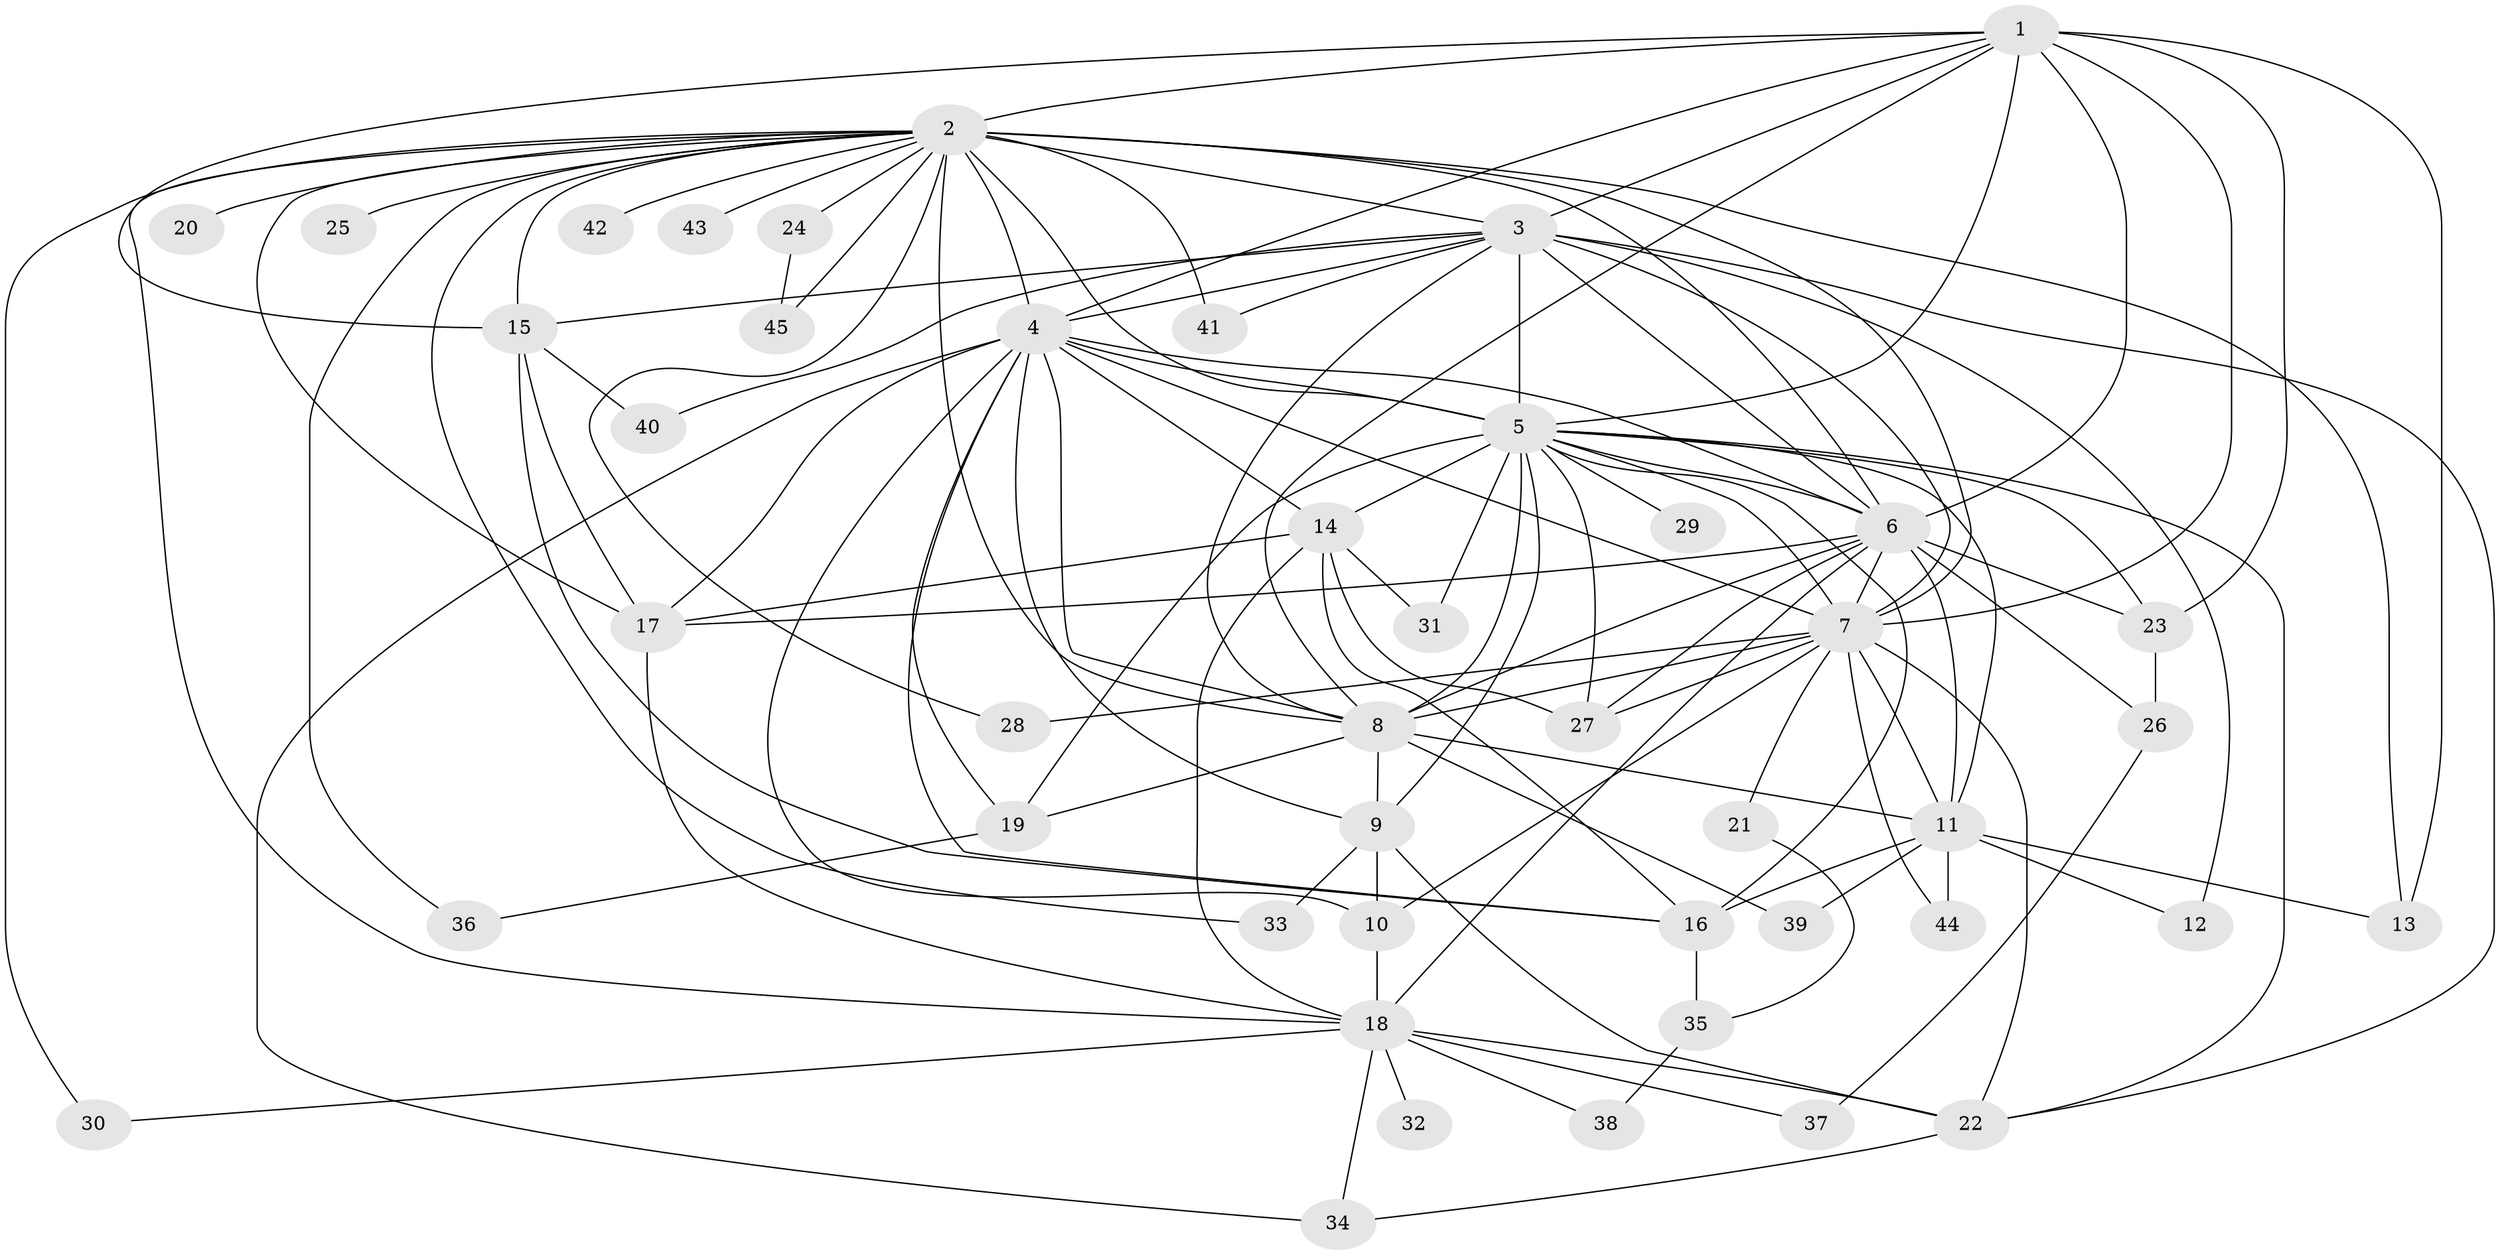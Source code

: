 // original degree distribution, {15: 0.011235955056179775, 32: 0.011235955056179775, 17: 0.011235955056179775, 27: 0.011235955056179775, 21: 0.011235955056179775, 16: 0.011235955056179775, 18: 0.011235955056179775, 13: 0.02247191011235955, 19: 0.011235955056179775, 12: 0.011235955056179775, 6: 0.02247191011235955, 5: 0.02247191011235955, 4: 0.0449438202247191, 2: 0.550561797752809, 3: 0.2247191011235955, 7: 0.011235955056179775}
// Generated by graph-tools (version 1.1) at 2025/35/03/09/25 02:35:05]
// undirected, 45 vertices, 117 edges
graph export_dot {
graph [start="1"]
  node [color=gray90,style=filled];
  1;
  2;
  3;
  4;
  5;
  6;
  7;
  8;
  9;
  10;
  11;
  12;
  13;
  14;
  15;
  16;
  17;
  18;
  19;
  20;
  21;
  22;
  23;
  24;
  25;
  26;
  27;
  28;
  29;
  30;
  31;
  32;
  33;
  34;
  35;
  36;
  37;
  38;
  39;
  40;
  41;
  42;
  43;
  44;
  45;
  1 -- 2 [weight=1.0];
  1 -- 3 [weight=1.0];
  1 -- 4 [weight=2.0];
  1 -- 5 [weight=2.0];
  1 -- 6 [weight=1.0];
  1 -- 7 [weight=1.0];
  1 -- 8 [weight=2.0];
  1 -- 13 [weight=3.0];
  1 -- 15 [weight=1.0];
  1 -- 23 [weight=1.0];
  2 -- 3 [weight=2.0];
  2 -- 4 [weight=1.0];
  2 -- 5 [weight=4.0];
  2 -- 6 [weight=1.0];
  2 -- 7 [weight=1.0];
  2 -- 8 [weight=2.0];
  2 -- 13 [weight=2.0];
  2 -- 15 [weight=1.0];
  2 -- 17 [weight=2.0];
  2 -- 18 [weight=1.0];
  2 -- 20 [weight=1.0];
  2 -- 24 [weight=1.0];
  2 -- 25 [weight=1.0];
  2 -- 28 [weight=1.0];
  2 -- 30 [weight=1.0];
  2 -- 33 [weight=1.0];
  2 -- 36 [weight=1.0];
  2 -- 41 [weight=1.0];
  2 -- 42 [weight=1.0];
  2 -- 43 [weight=2.0];
  2 -- 45 [weight=1.0];
  3 -- 4 [weight=1.0];
  3 -- 5 [weight=3.0];
  3 -- 6 [weight=2.0];
  3 -- 7 [weight=2.0];
  3 -- 8 [weight=2.0];
  3 -- 12 [weight=1.0];
  3 -- 15 [weight=1.0];
  3 -- 22 [weight=1.0];
  3 -- 40 [weight=1.0];
  3 -- 41 [weight=1.0];
  4 -- 5 [weight=2.0];
  4 -- 6 [weight=1.0];
  4 -- 7 [weight=1.0];
  4 -- 8 [weight=3.0];
  4 -- 9 [weight=1.0];
  4 -- 10 [weight=1.0];
  4 -- 14 [weight=1.0];
  4 -- 16 [weight=1.0];
  4 -- 17 [weight=9.0];
  4 -- 19 [weight=1.0];
  4 -- 34 [weight=1.0];
  5 -- 6 [weight=2.0];
  5 -- 7 [weight=2.0];
  5 -- 8 [weight=5.0];
  5 -- 9 [weight=1.0];
  5 -- 11 [weight=1.0];
  5 -- 14 [weight=4.0];
  5 -- 16 [weight=2.0];
  5 -- 19 [weight=1.0];
  5 -- 22 [weight=1.0];
  5 -- 23 [weight=2.0];
  5 -- 27 [weight=1.0];
  5 -- 29 [weight=1.0];
  5 -- 31 [weight=1.0];
  6 -- 7 [weight=1.0];
  6 -- 8 [weight=2.0];
  6 -- 11 [weight=1.0];
  6 -- 17 [weight=1.0];
  6 -- 18 [weight=1.0];
  6 -- 23 [weight=1.0];
  6 -- 26 [weight=1.0];
  6 -- 27 [weight=1.0];
  7 -- 8 [weight=2.0];
  7 -- 10 [weight=1.0];
  7 -- 11 [weight=1.0];
  7 -- 21 [weight=1.0];
  7 -- 22 [weight=1.0];
  7 -- 27 [weight=1.0];
  7 -- 28 [weight=1.0];
  7 -- 44 [weight=1.0];
  8 -- 9 [weight=1.0];
  8 -- 11 [weight=1.0];
  8 -- 19 [weight=1.0];
  8 -- 39 [weight=1.0];
  9 -- 10 [weight=1.0];
  9 -- 22 [weight=1.0];
  9 -- 33 [weight=1.0];
  10 -- 18 [weight=3.0];
  11 -- 12 [weight=1.0];
  11 -- 13 [weight=1.0];
  11 -- 16 [weight=1.0];
  11 -- 39 [weight=1.0];
  11 -- 44 [weight=1.0];
  14 -- 16 [weight=1.0];
  14 -- 17 [weight=1.0];
  14 -- 18 [weight=1.0];
  14 -- 27 [weight=1.0];
  14 -- 31 [weight=1.0];
  15 -- 16 [weight=1.0];
  15 -- 17 [weight=1.0];
  15 -- 40 [weight=1.0];
  16 -- 35 [weight=1.0];
  17 -- 18 [weight=2.0];
  18 -- 22 [weight=1.0];
  18 -- 30 [weight=1.0];
  18 -- 32 [weight=1.0];
  18 -- 34 [weight=1.0];
  18 -- 37 [weight=1.0];
  18 -- 38 [weight=1.0];
  19 -- 36 [weight=1.0];
  21 -- 35 [weight=1.0];
  22 -- 34 [weight=1.0];
  23 -- 26 [weight=1.0];
  24 -- 45 [weight=1.0];
  26 -- 37 [weight=1.0];
  35 -- 38 [weight=1.0];
}
